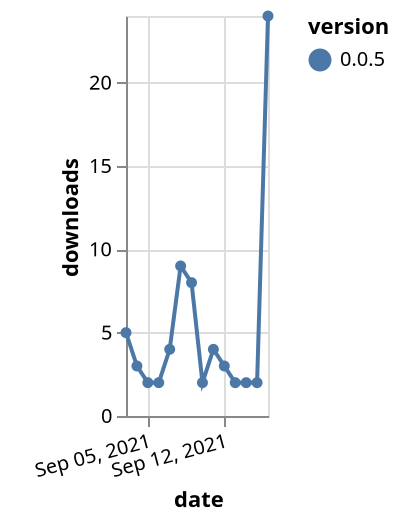 {"$schema": "https://vega.github.io/schema/vega-lite/v5.json", "description": "A simple bar chart with embedded data.", "data": {"values": [{"date": "2021-09-03", "total": 77148, "delta": 5, "version": "0.0.5"}, {"date": "2021-09-04", "total": 77151, "delta": 3, "version": "0.0.5"}, {"date": "2021-09-05", "total": 77153, "delta": 2, "version": "0.0.5"}, {"date": "2021-09-06", "total": 77155, "delta": 2, "version": "0.0.5"}, {"date": "2021-09-07", "total": 77159, "delta": 4, "version": "0.0.5"}, {"date": "2021-09-08", "total": 77168, "delta": 9, "version": "0.0.5"}, {"date": "2021-09-09", "total": 77176, "delta": 8, "version": "0.0.5"}, {"date": "2021-09-10", "total": 77178, "delta": 2, "version": "0.0.5"}, {"date": "2021-09-11", "total": 77182, "delta": 4, "version": "0.0.5"}, {"date": "2021-09-12", "total": 77185, "delta": 3, "version": "0.0.5"}, {"date": "2021-09-13", "total": 77187, "delta": 2, "version": "0.0.5"}, {"date": "2021-09-14", "total": 77189, "delta": 2, "version": "0.0.5"}, {"date": "2021-09-15", "total": 77191, "delta": 2, "version": "0.0.5"}, {"date": "2021-09-16", "total": 77215, "delta": 24, "version": "0.0.5"}]}, "width": "container", "mark": {"type": "line", "point": {"filled": true}}, "encoding": {"x": {"field": "date", "type": "temporal", "timeUnit": "yearmonthdate", "title": "date", "axis": {"labelAngle": -15}}, "y": {"field": "delta", "type": "quantitative", "title": "downloads"}, "color": {"field": "version", "type": "nominal"}, "tooltip": {"field": "delta"}}}